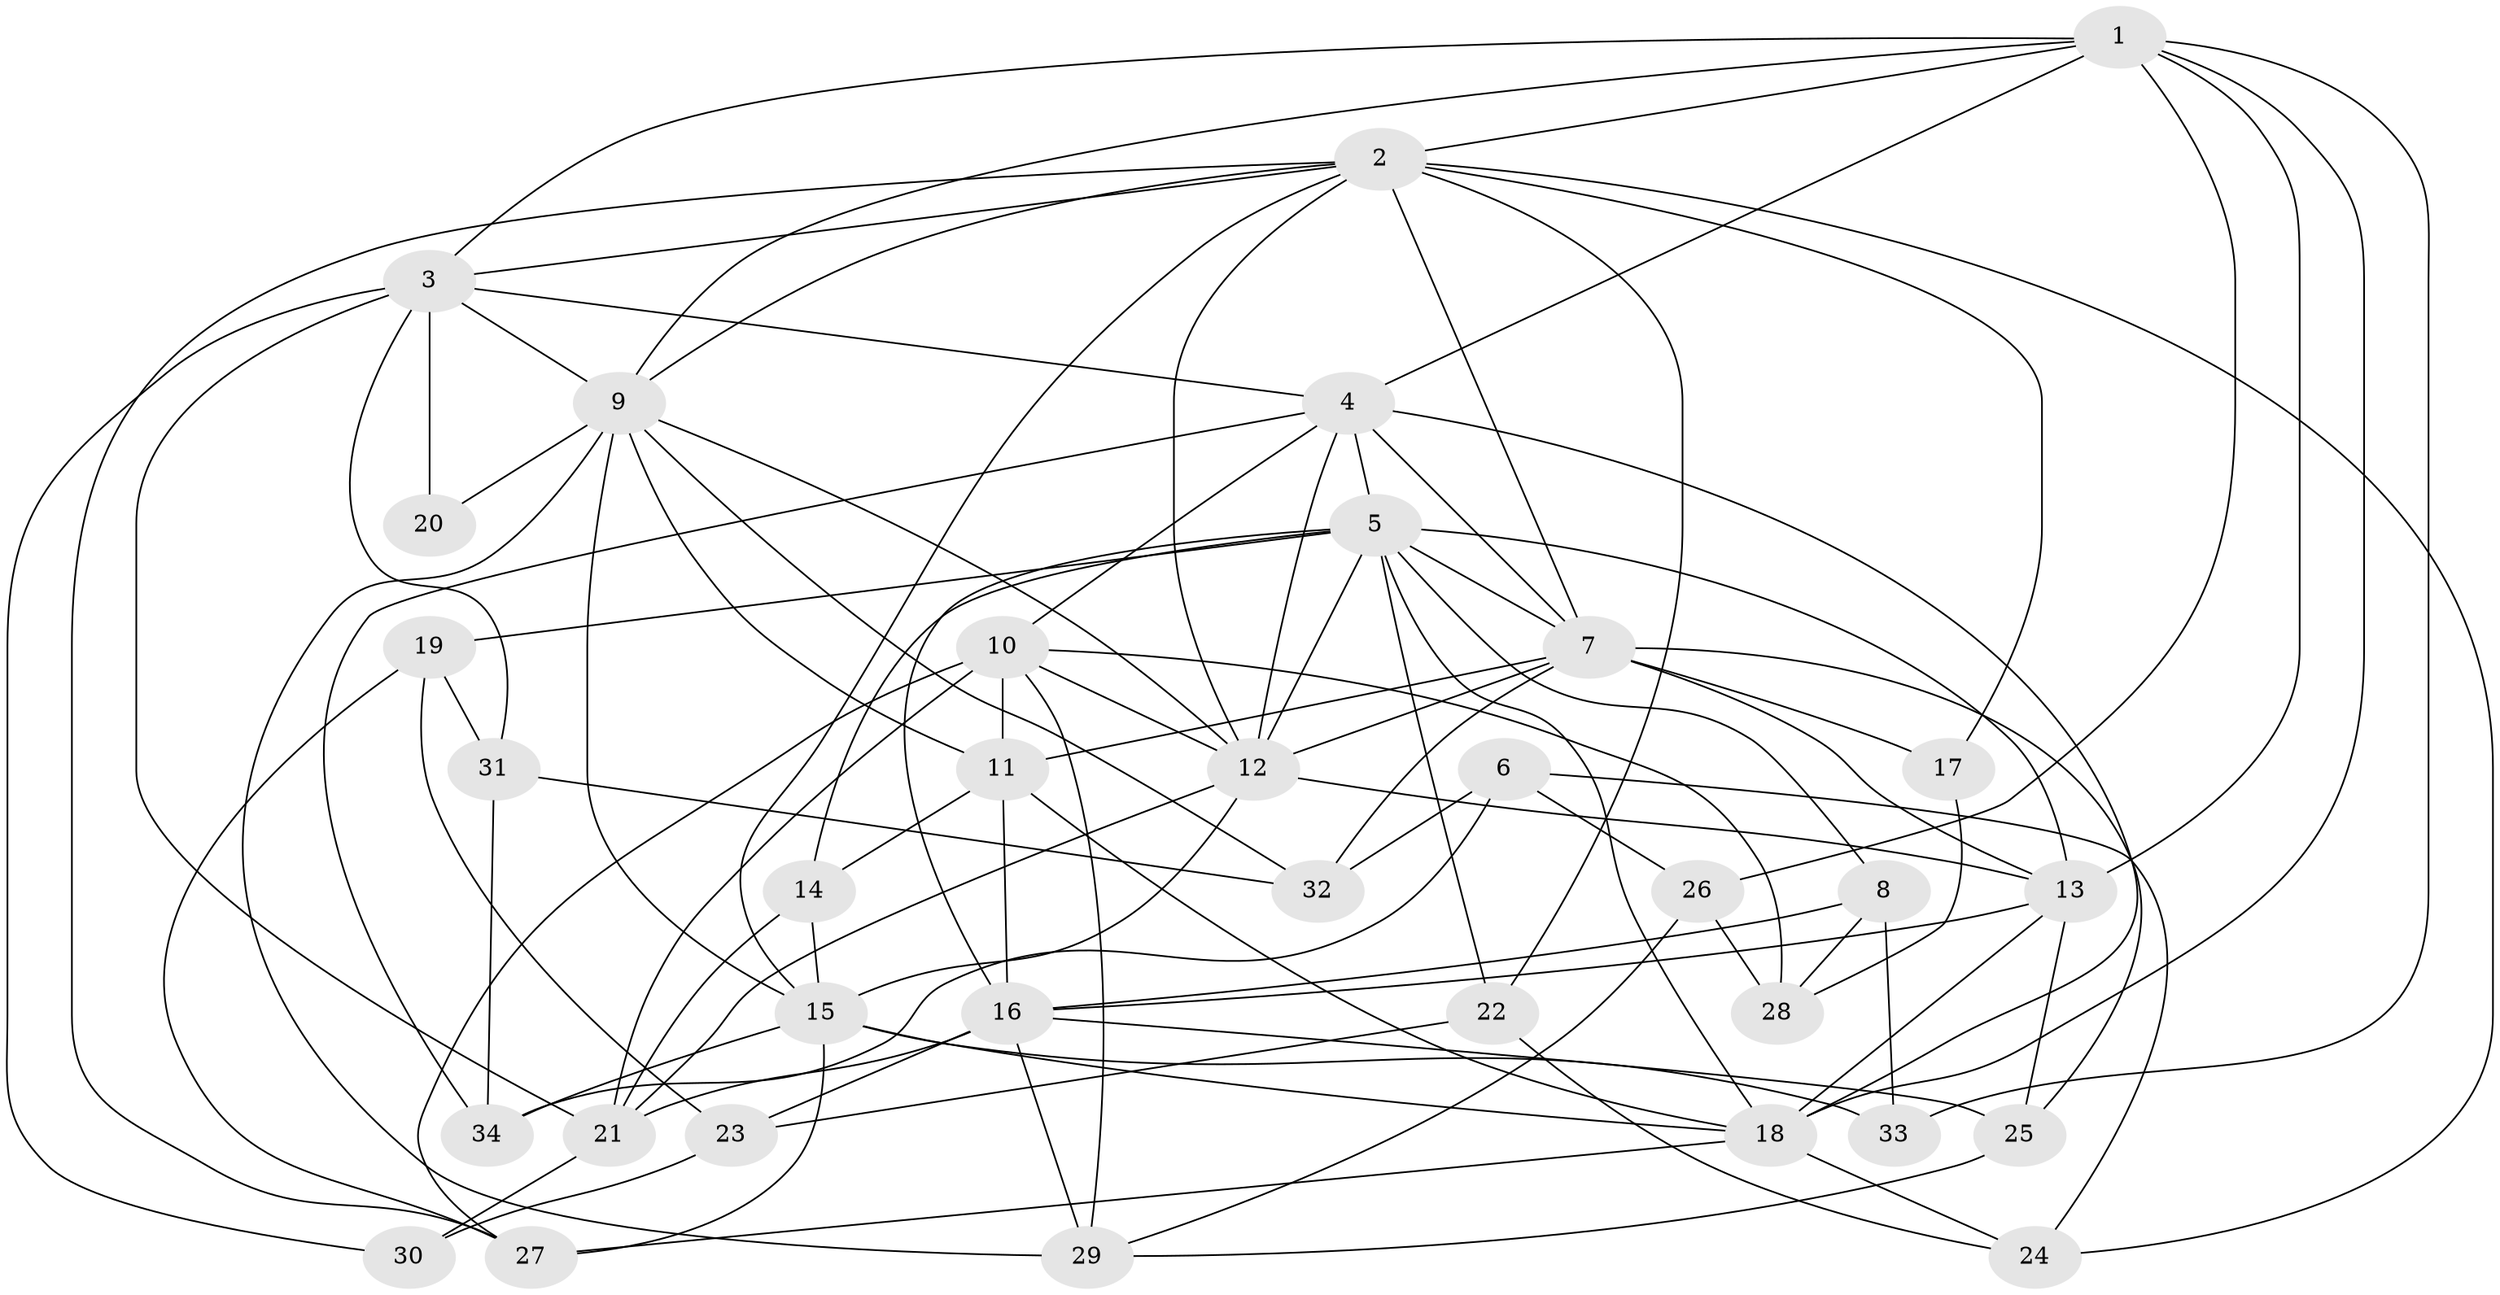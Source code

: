 // original degree distribution, {4: 1.0}
// Generated by graph-tools (version 1.1) at 2025/53/03/04/25 22:53:43]
// undirected, 34 vertices, 97 edges
graph export_dot {
  node [color=gray90,style=filled];
  1;
  2;
  3;
  4;
  5;
  6;
  7;
  8;
  9;
  10;
  11;
  12;
  13;
  14;
  15;
  16;
  17;
  18;
  19;
  20;
  21;
  22;
  23;
  24;
  25;
  26;
  27;
  28;
  29;
  30;
  31;
  32;
  33;
  34;
  1 -- 2 [weight=1.0];
  1 -- 3 [weight=1.0];
  1 -- 4 [weight=1.0];
  1 -- 9 [weight=1.0];
  1 -- 13 [weight=1.0];
  1 -- 18 [weight=1.0];
  1 -- 26 [weight=1.0];
  1 -- 33 [weight=1.0];
  2 -- 3 [weight=1.0];
  2 -- 7 [weight=1.0];
  2 -- 9 [weight=1.0];
  2 -- 12 [weight=1.0];
  2 -- 15 [weight=2.0];
  2 -- 17 [weight=2.0];
  2 -- 22 [weight=1.0];
  2 -- 24 [weight=1.0];
  2 -- 27 [weight=1.0];
  3 -- 4 [weight=1.0];
  3 -- 9 [weight=1.0];
  3 -- 20 [weight=3.0];
  3 -- 21 [weight=1.0];
  3 -- 30 [weight=1.0];
  3 -- 31 [weight=1.0];
  4 -- 5 [weight=1.0];
  4 -- 7 [weight=1.0];
  4 -- 10 [weight=1.0];
  4 -- 12 [weight=1.0];
  4 -- 18 [weight=1.0];
  4 -- 34 [weight=1.0];
  5 -- 7 [weight=1.0];
  5 -- 8 [weight=1.0];
  5 -- 12 [weight=1.0];
  5 -- 13 [weight=3.0];
  5 -- 14 [weight=1.0];
  5 -- 16 [weight=1.0];
  5 -- 18 [weight=1.0];
  5 -- 19 [weight=1.0];
  5 -- 22 [weight=1.0];
  6 -- 24 [weight=1.0];
  6 -- 26 [weight=1.0];
  6 -- 32 [weight=1.0];
  6 -- 34 [weight=1.0];
  7 -- 11 [weight=1.0];
  7 -- 12 [weight=2.0];
  7 -- 13 [weight=1.0];
  7 -- 17 [weight=3.0];
  7 -- 25 [weight=1.0];
  7 -- 32 [weight=1.0];
  8 -- 16 [weight=1.0];
  8 -- 28 [weight=1.0];
  8 -- 33 [weight=1.0];
  9 -- 11 [weight=1.0];
  9 -- 12 [weight=1.0];
  9 -- 15 [weight=1.0];
  9 -- 20 [weight=1.0];
  9 -- 29 [weight=2.0];
  9 -- 32 [weight=1.0];
  10 -- 11 [weight=1.0];
  10 -- 12 [weight=1.0];
  10 -- 21 [weight=1.0];
  10 -- 27 [weight=2.0];
  10 -- 28 [weight=1.0];
  10 -- 29 [weight=1.0];
  11 -- 14 [weight=1.0];
  11 -- 16 [weight=1.0];
  11 -- 18 [weight=1.0];
  12 -- 13 [weight=1.0];
  12 -- 15 [weight=1.0];
  12 -- 21 [weight=1.0];
  13 -- 16 [weight=2.0];
  13 -- 18 [weight=1.0];
  13 -- 25 [weight=1.0];
  14 -- 15 [weight=1.0];
  14 -- 21 [weight=1.0];
  15 -- 18 [weight=1.0];
  15 -- 27 [weight=1.0];
  15 -- 33 [weight=2.0];
  15 -- 34 [weight=1.0];
  16 -- 21 [weight=2.0];
  16 -- 23 [weight=1.0];
  16 -- 25 [weight=1.0];
  16 -- 29 [weight=1.0];
  17 -- 28 [weight=1.0];
  18 -- 24 [weight=1.0];
  18 -- 27 [weight=1.0];
  19 -- 23 [weight=1.0];
  19 -- 27 [weight=1.0];
  19 -- 31 [weight=1.0];
  21 -- 30 [weight=2.0];
  22 -- 23 [weight=1.0];
  22 -- 24 [weight=1.0];
  23 -- 30 [weight=1.0];
  25 -- 29 [weight=1.0];
  26 -- 28 [weight=1.0];
  26 -- 29 [weight=1.0];
  31 -- 32 [weight=1.0];
  31 -- 34 [weight=1.0];
}
